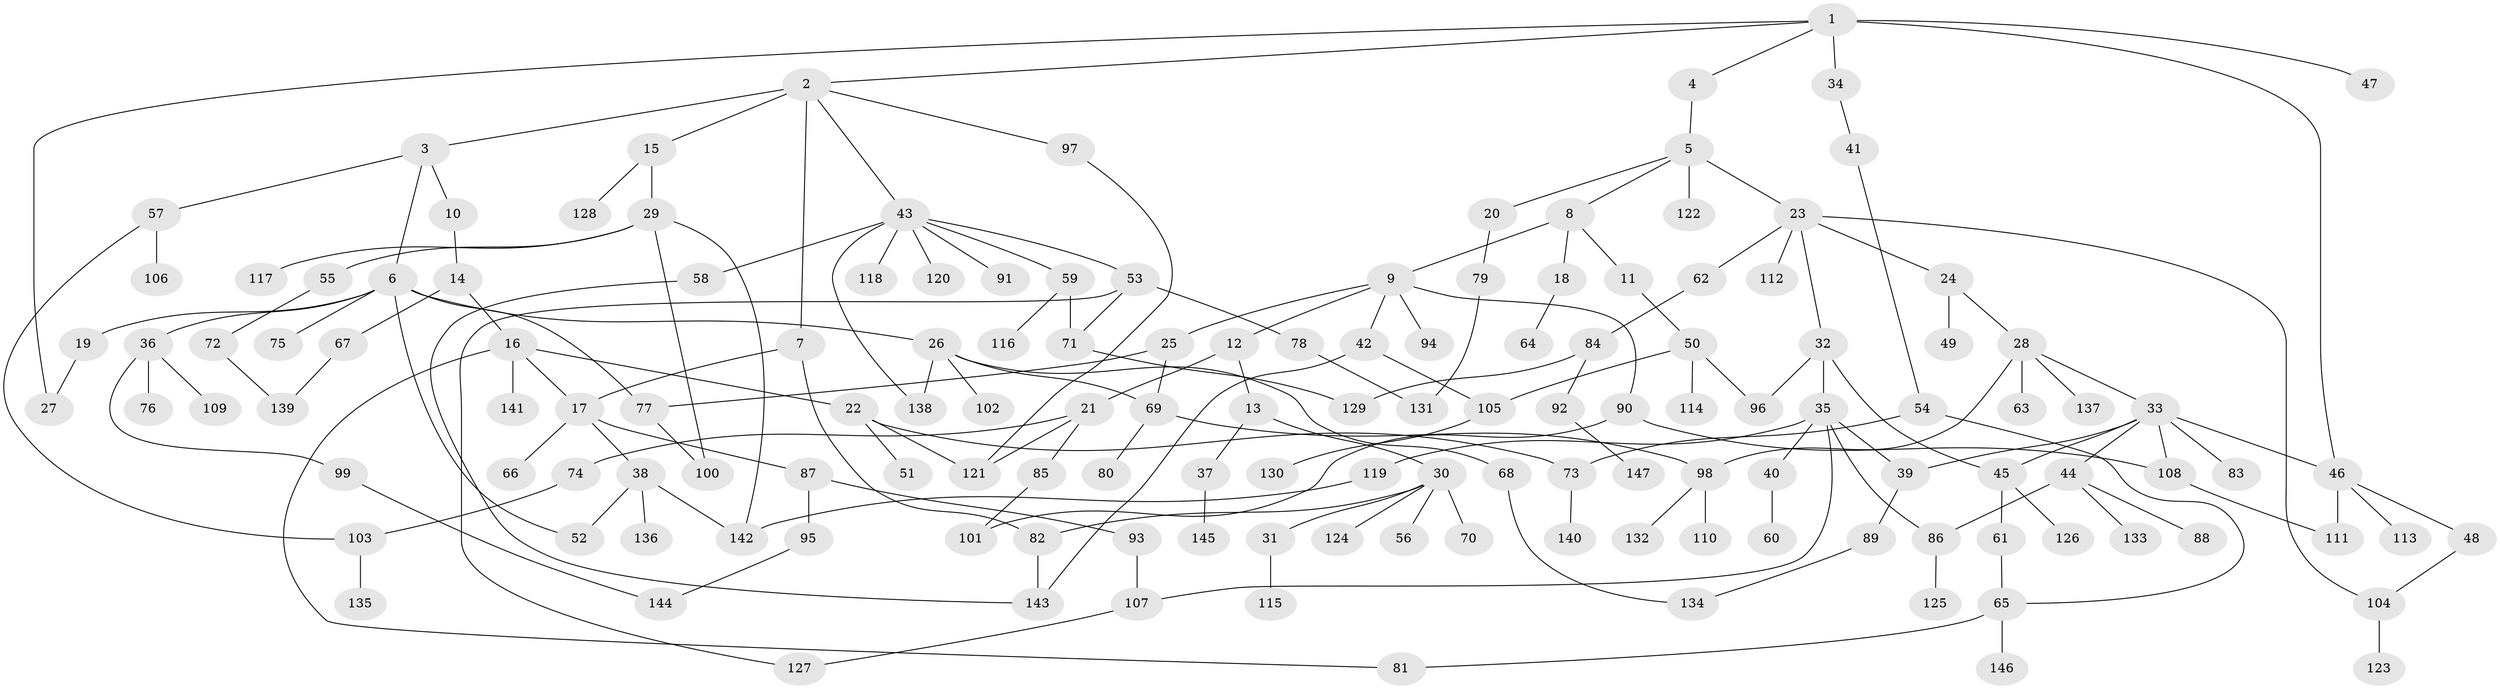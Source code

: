 // Generated by graph-tools (version 1.1) at 2025/10/02/27/25 16:10:53]
// undirected, 147 vertices, 183 edges
graph export_dot {
graph [start="1"]
  node [color=gray90,style=filled];
  1;
  2;
  3;
  4;
  5;
  6;
  7;
  8;
  9;
  10;
  11;
  12;
  13;
  14;
  15;
  16;
  17;
  18;
  19;
  20;
  21;
  22;
  23;
  24;
  25;
  26;
  27;
  28;
  29;
  30;
  31;
  32;
  33;
  34;
  35;
  36;
  37;
  38;
  39;
  40;
  41;
  42;
  43;
  44;
  45;
  46;
  47;
  48;
  49;
  50;
  51;
  52;
  53;
  54;
  55;
  56;
  57;
  58;
  59;
  60;
  61;
  62;
  63;
  64;
  65;
  66;
  67;
  68;
  69;
  70;
  71;
  72;
  73;
  74;
  75;
  76;
  77;
  78;
  79;
  80;
  81;
  82;
  83;
  84;
  85;
  86;
  87;
  88;
  89;
  90;
  91;
  92;
  93;
  94;
  95;
  96;
  97;
  98;
  99;
  100;
  101;
  102;
  103;
  104;
  105;
  106;
  107;
  108;
  109;
  110;
  111;
  112;
  113;
  114;
  115;
  116;
  117;
  118;
  119;
  120;
  121;
  122;
  123;
  124;
  125;
  126;
  127;
  128;
  129;
  130;
  131;
  132;
  133;
  134;
  135;
  136;
  137;
  138;
  139;
  140;
  141;
  142;
  143;
  144;
  145;
  146;
  147;
  1 -- 2;
  1 -- 4;
  1 -- 34;
  1 -- 46;
  1 -- 47;
  1 -- 27;
  2 -- 3;
  2 -- 7;
  2 -- 15;
  2 -- 43;
  2 -- 97;
  3 -- 6;
  3 -- 10;
  3 -- 57;
  4 -- 5;
  5 -- 8;
  5 -- 20;
  5 -- 23;
  5 -- 122;
  6 -- 19;
  6 -- 26;
  6 -- 36;
  6 -- 75;
  6 -- 77;
  6 -- 52;
  7 -- 82;
  7 -- 17;
  8 -- 9;
  8 -- 11;
  8 -- 18;
  9 -- 12;
  9 -- 25;
  9 -- 42;
  9 -- 90;
  9 -- 94;
  10 -- 14;
  11 -- 50;
  12 -- 13;
  12 -- 21;
  13 -- 30;
  13 -- 37;
  14 -- 16;
  14 -- 67;
  15 -- 29;
  15 -- 128;
  16 -- 17;
  16 -- 22;
  16 -- 141;
  16 -- 81;
  17 -- 38;
  17 -- 66;
  17 -- 87;
  18 -- 64;
  19 -- 27;
  20 -- 79;
  21 -- 74;
  21 -- 85;
  21 -- 121;
  22 -- 51;
  22 -- 73;
  22 -- 121;
  23 -- 24;
  23 -- 32;
  23 -- 62;
  23 -- 112;
  23 -- 104;
  24 -- 28;
  24 -- 49;
  25 -- 69;
  25 -- 77;
  26 -- 68;
  26 -- 69;
  26 -- 102;
  26 -- 138;
  28 -- 33;
  28 -- 63;
  28 -- 137;
  28 -- 98;
  29 -- 55;
  29 -- 117;
  29 -- 142;
  29 -- 100;
  30 -- 31;
  30 -- 56;
  30 -- 70;
  30 -- 124;
  30 -- 82;
  31 -- 115;
  32 -- 35;
  32 -- 45;
  32 -- 96;
  33 -- 39;
  33 -- 44;
  33 -- 83;
  33 -- 108;
  33 -- 46;
  33 -- 45;
  34 -- 41;
  35 -- 40;
  35 -- 86;
  35 -- 119;
  35 -- 107;
  35 -- 39;
  36 -- 76;
  36 -- 99;
  36 -- 109;
  37 -- 145;
  38 -- 52;
  38 -- 136;
  38 -- 142;
  39 -- 89;
  40 -- 60;
  41 -- 54;
  42 -- 105;
  42 -- 143;
  43 -- 53;
  43 -- 58;
  43 -- 59;
  43 -- 91;
  43 -- 118;
  43 -- 120;
  43 -- 138;
  44 -- 88;
  44 -- 133;
  44 -- 86;
  45 -- 61;
  45 -- 126;
  46 -- 48;
  46 -- 111;
  46 -- 113;
  48 -- 104;
  50 -- 105;
  50 -- 114;
  50 -- 96;
  53 -- 71;
  53 -- 78;
  53 -- 127;
  54 -- 73;
  54 -- 65;
  55 -- 72;
  57 -- 103;
  57 -- 106;
  58 -- 143;
  59 -- 116;
  59 -- 71;
  61 -- 65;
  62 -- 84;
  65 -- 81;
  65 -- 146;
  67 -- 139;
  68 -- 134;
  69 -- 80;
  69 -- 98;
  71 -- 129;
  72 -- 139;
  73 -- 140;
  74 -- 103;
  77 -- 100;
  78 -- 131;
  79 -- 131;
  82 -- 143;
  84 -- 92;
  84 -- 129;
  85 -- 101;
  86 -- 125;
  87 -- 93;
  87 -- 95;
  89 -- 134;
  90 -- 101;
  90 -- 108;
  92 -- 147;
  93 -- 107;
  95 -- 144;
  97 -- 121;
  98 -- 110;
  98 -- 132;
  99 -- 144;
  103 -- 135;
  104 -- 123;
  105 -- 130;
  107 -- 127;
  108 -- 111;
  119 -- 142;
}

